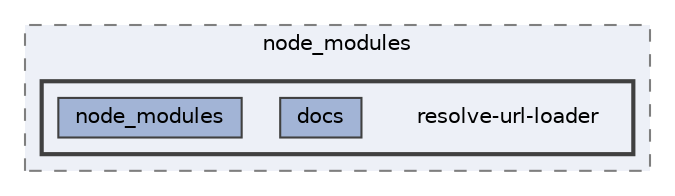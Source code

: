 digraph "pkiclassroomrescheduler/src/main/frontend/node_modules/resolve-url-loader"
{
 // LATEX_PDF_SIZE
  bgcolor="transparent";
  edge [fontname=Helvetica,fontsize=10,labelfontname=Helvetica,labelfontsize=10];
  node [fontname=Helvetica,fontsize=10,shape=box,height=0.2,width=0.4];
  compound=true
  subgraph clusterdir_72953eda66ccb3a2722c28e1c3e6c23b {
    graph [ bgcolor="#edf0f7", pencolor="grey50", label="node_modules", fontname=Helvetica,fontsize=10 style="filled,dashed", URL="dir_72953eda66ccb3a2722c28e1c3e6c23b.html",tooltip=""]
  subgraph clusterdir_3f7feb0d9e6794e4074fa732308b4484 {
    graph [ bgcolor="#edf0f7", pencolor="grey25", label="", fontname=Helvetica,fontsize=10 style="filled,bold", URL="dir_3f7feb0d9e6794e4074fa732308b4484.html",tooltip=""]
    dir_3f7feb0d9e6794e4074fa732308b4484 [shape=plaintext, label="resolve-url-loader"];
  dir_f2eb0ceff44753e136d8a31539b505f2 [label="docs", fillcolor="#a2b4d6", color="grey25", style="filled", URL="dir_f2eb0ceff44753e136d8a31539b505f2.html",tooltip=""];
  dir_25a0b024daaa2cccc9a7e2d99193cf99 [label="node_modules", fillcolor="#a2b4d6", color="grey25", style="filled", URL="dir_25a0b024daaa2cccc9a7e2d99193cf99.html",tooltip=""];
  }
  }
}
